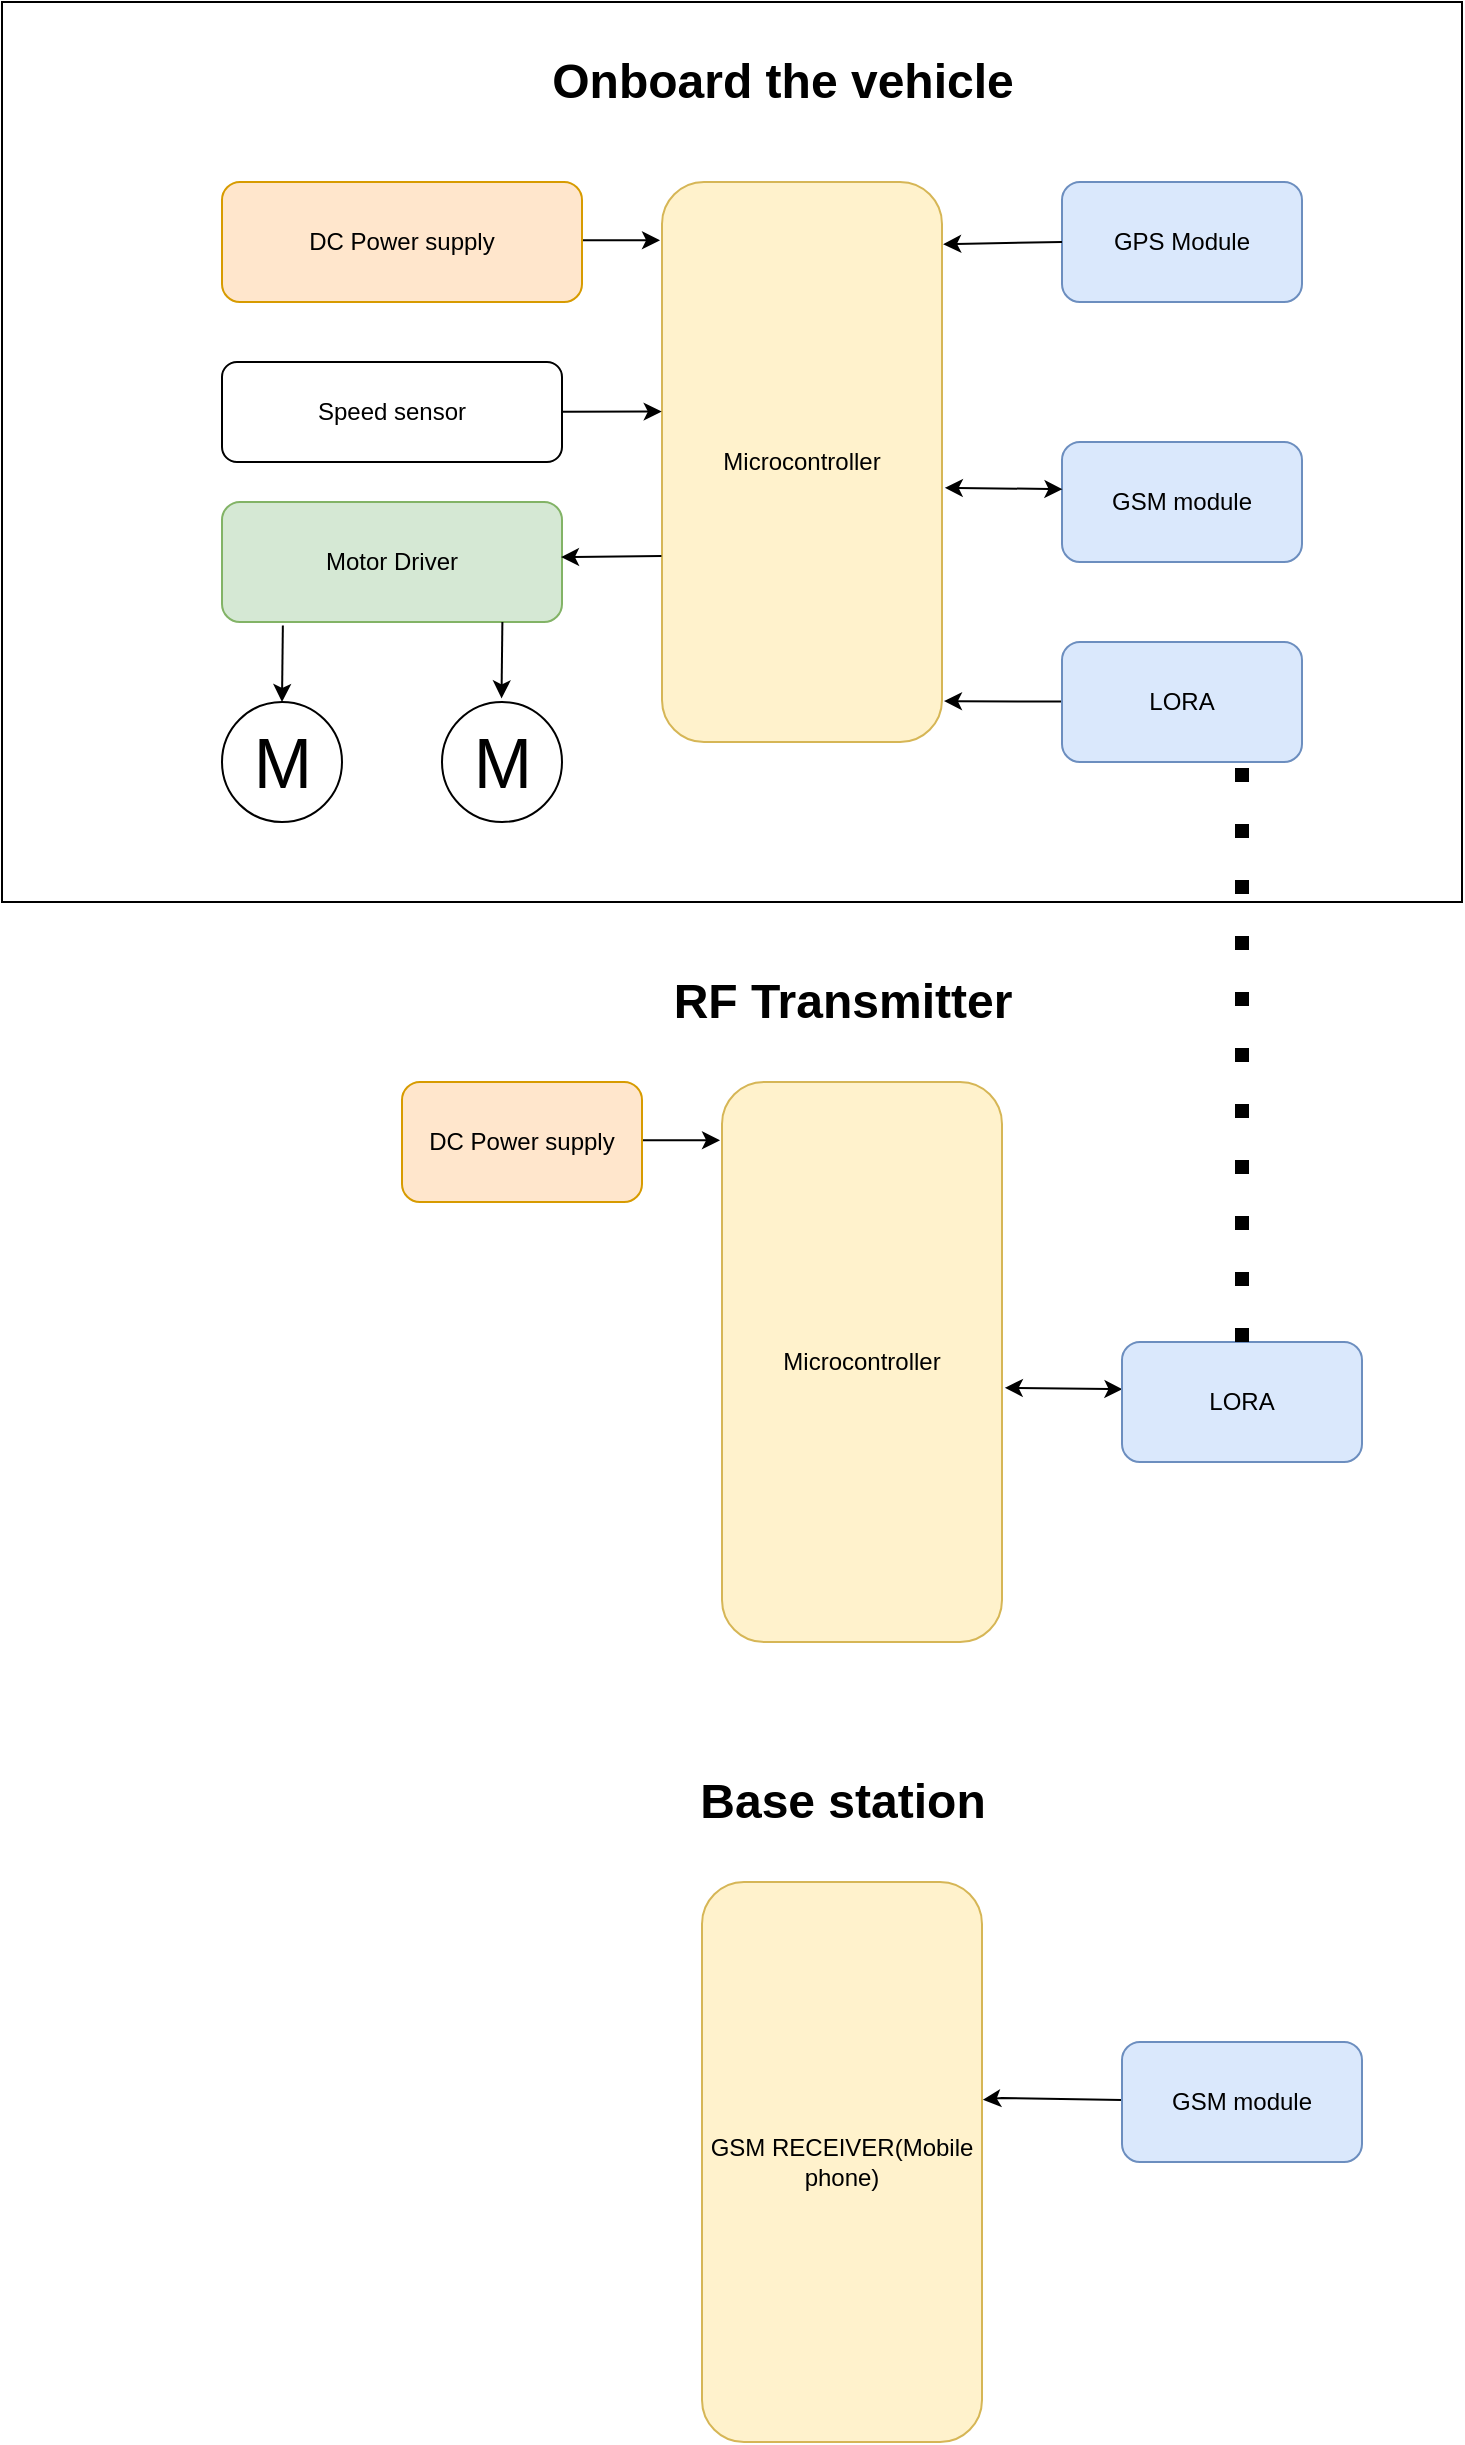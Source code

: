 <mxfile version="20.8.16" type="device"><diagram name="Page-1" id="_-3IYH4y42GmPc7glquS"><mxGraphModel dx="1114" dy="674" grid="1" gridSize="10" guides="1" tooltips="1" connect="1" arrows="1" fold="1" page="1" pageScale="1" pageWidth="850" pageHeight="1100" math="0" shadow="0"><root><mxCell id="0"/><mxCell id="1" parent="0"/><mxCell id="_z9HxD9MQnw3hB-W4rin-48" value="" style="whiteSpace=wrap;html=1;" vertex="1" parent="1"><mxGeometry x="70" y="100" width="730" height="450" as="geometry"/></mxCell><mxCell id="_z9HxD9MQnw3hB-W4rin-1" value="Microcontroller" style="rounded=1;whiteSpace=wrap;html=1;fillColor=#fff2cc;strokeColor=#d6b656;" vertex="1" parent="1"><mxGeometry x="400" y="190" width="140" height="280" as="geometry"/></mxCell><mxCell id="_z9HxD9MQnw3hB-W4rin-9" style="edgeStyle=orthogonalEdgeStyle;rounded=0;orthogonalLoop=1;jettySize=auto;html=1;entryX=-0.007;entryY=0.104;entryDx=0;entryDy=0;entryPerimeter=0;" edge="1" parent="1" source="_z9HxD9MQnw3hB-W4rin-2" target="_z9HxD9MQnw3hB-W4rin-1"><mxGeometry relative="1" as="geometry"><Array as="points"><mxPoint x="380" y="220"/></Array></mxGeometry></mxCell><mxCell id="_z9HxD9MQnw3hB-W4rin-2" value="DC Power supply" style="rounded=1;whiteSpace=wrap;html=1;fillColor=#ffe6cc;strokeColor=#d79b00;" vertex="1" parent="1"><mxGeometry x="180" y="190" width="180" height="60" as="geometry"/></mxCell><mxCell id="_z9HxD9MQnw3hB-W4rin-3" value="GPS Module" style="rounded=1;whiteSpace=wrap;html=1;fillColor=#dae8fc;strokeColor=#6c8ebf;" vertex="1" parent="1"><mxGeometry x="600" y="190" width="120" height="60" as="geometry"/></mxCell><mxCell id="_z9HxD9MQnw3hB-W4rin-4" value="GSM module" style="rounded=1;whiteSpace=wrap;html=1;fillColor=#dae8fc;strokeColor=#6c8ebf;" vertex="1" parent="1"><mxGeometry x="600" y="320" width="120" height="60" as="geometry"/></mxCell><mxCell id="_z9HxD9MQnw3hB-W4rin-5" value="Motor Driver" style="rounded=1;whiteSpace=wrap;html=1;fillColor=#d5e8d4;strokeColor=#82b366;" vertex="1" parent="1"><mxGeometry x="180" y="350" width="170" height="60" as="geometry"/></mxCell><mxCell id="_z9HxD9MQnw3hB-W4rin-7" value="M" style="verticalLabelPosition=middle;shadow=0;dashed=0;align=center;html=1;verticalAlign=middle;strokeWidth=1;shape=ellipse;aspect=fixed;fontSize=35;" vertex="1" parent="1"><mxGeometry x="180" y="450" width="60" height="60" as="geometry"/></mxCell><mxCell id="_z9HxD9MQnw3hB-W4rin-8" value="M" style="verticalLabelPosition=middle;shadow=0;dashed=0;align=center;html=1;verticalAlign=middle;strokeWidth=1;shape=ellipse;aspect=fixed;fontSize=35;" vertex="1" parent="1"><mxGeometry x="290" y="450" width="60" height="60" as="geometry"/></mxCell><mxCell id="_z9HxD9MQnw3hB-W4rin-13" value="" style="endArrow=classic;html=1;rounded=0;exitX=0;exitY=0.5;exitDx=0;exitDy=0;entryX=1.004;entryY=0.111;entryDx=0;entryDy=0;entryPerimeter=0;" edge="1" parent="1" source="_z9HxD9MQnw3hB-W4rin-3" target="_z9HxD9MQnw3hB-W4rin-1"><mxGeometry width="50" height="50" relative="1" as="geometry"><mxPoint x="330" y="450" as="sourcePoint"/><mxPoint x="380" y="400" as="targetPoint"/></mxGeometry></mxCell><mxCell id="_z9HxD9MQnw3hB-W4rin-14" value="" style="endArrow=classic;startArrow=classic;html=1;rounded=0;exitX=1.01;exitY=0.546;exitDx=0;exitDy=0;exitPerimeter=0;entryX=0.002;entryY=0.393;entryDx=0;entryDy=0;entryPerimeter=0;" edge="1" parent="1" source="_z9HxD9MQnw3hB-W4rin-1" target="_z9HxD9MQnw3hB-W4rin-4"><mxGeometry width="50" height="50" relative="1" as="geometry"><mxPoint x="620" y="360" as="sourcePoint"/><mxPoint x="670" y="310" as="targetPoint"/></mxGeometry></mxCell><mxCell id="_z9HxD9MQnw3hB-W4rin-15" value="" style="endArrow=classic;html=1;rounded=0;exitX=0.179;exitY=1.03;exitDx=0;exitDy=0;exitPerimeter=0;entryX=0.5;entryY=0;entryDx=0;entryDy=0;" edge="1" parent="1" source="_z9HxD9MQnw3hB-W4rin-5" target="_z9HxD9MQnw3hB-W4rin-7"><mxGeometry width="50" height="50" relative="1" as="geometry"><mxPoint x="235" y="490" as="sourcePoint"/><mxPoint x="285" y="440" as="targetPoint"/></mxGeometry></mxCell><mxCell id="_z9HxD9MQnw3hB-W4rin-16" value="" style="endArrow=classic;html=1;rounded=0;exitX=0.179;exitY=1.03;exitDx=0;exitDy=0;exitPerimeter=0;entryX=0.5;entryY=0;entryDx=0;entryDy=0;" edge="1" parent="1"><mxGeometry width="50" height="50" relative="1" as="geometry"><mxPoint x="320.19" y="410.0" as="sourcePoint"/><mxPoint x="319.76" y="448.2" as="targetPoint"/></mxGeometry></mxCell><mxCell id="_z9HxD9MQnw3hB-W4rin-17" value="" style="endArrow=classic;html=1;rounded=0;entryX=0.997;entryY=0.459;entryDx=0;entryDy=0;entryPerimeter=0;exitX=-0.002;exitY=0.668;exitDx=0;exitDy=0;exitPerimeter=0;" edge="1" parent="1" source="_z9HxD9MQnw3hB-W4rin-1" target="_z9HxD9MQnw3hB-W4rin-5"><mxGeometry width="50" height="50" relative="1" as="geometry"><mxPoint x="340" y="460" as="sourcePoint"/><mxPoint x="390" y="410" as="targetPoint"/></mxGeometry></mxCell><mxCell id="_z9HxD9MQnw3hB-W4rin-19" style="edgeStyle=none;rounded=0;orthogonalLoop=1;jettySize=auto;html=1;entryX=-0.001;entryY=0.41;entryDx=0;entryDy=0;entryPerimeter=0;" edge="1" parent="1" source="_z9HxD9MQnw3hB-W4rin-18" target="_z9HxD9MQnw3hB-W4rin-1"><mxGeometry relative="1" as="geometry"/></mxCell><mxCell id="_z9HxD9MQnw3hB-W4rin-18" value="Speed sensor" style="rounded=1;whiteSpace=wrap;html=1;" vertex="1" parent="1"><mxGeometry x="180" y="280" width="170" height="50" as="geometry"/></mxCell><mxCell id="_z9HxD9MQnw3hB-W4rin-20" value="Onboard the vehicle" style="text;strokeColor=none;fillColor=none;html=1;fontSize=24;fontStyle=1;verticalAlign=middle;align=center;" vertex="1" parent="1"><mxGeometry x="410" y="120" width="100" height="40" as="geometry"/></mxCell><mxCell id="_z9HxD9MQnw3hB-W4rin-21" value="Microcontroller" style="rounded=1;whiteSpace=wrap;html=1;fillColor=#fff2cc;strokeColor=#d6b656;" vertex="1" parent="1"><mxGeometry x="430" y="640" width="140" height="280" as="geometry"/></mxCell><mxCell id="_z9HxD9MQnw3hB-W4rin-22" style="edgeStyle=orthogonalEdgeStyle;rounded=0;orthogonalLoop=1;jettySize=auto;html=1;entryX=-0.007;entryY=0.104;entryDx=0;entryDy=0;entryPerimeter=0;" edge="1" parent="1" source="_z9HxD9MQnw3hB-W4rin-23" target="_z9HxD9MQnw3hB-W4rin-21"><mxGeometry relative="1" as="geometry"><Array as="points"><mxPoint x="410" y="670"/></Array></mxGeometry></mxCell><mxCell id="_z9HxD9MQnw3hB-W4rin-23" value="DC Power supply" style="rounded=1;whiteSpace=wrap;html=1;fillColor=#ffe6cc;strokeColor=#d79b00;" vertex="1" parent="1"><mxGeometry x="270" y="640" width="120" height="60" as="geometry"/></mxCell><mxCell id="_z9HxD9MQnw3hB-W4rin-30" value="" style="endArrow=classic;startArrow=classic;html=1;rounded=0;exitX=1.01;exitY=0.546;exitDx=0;exitDy=0;exitPerimeter=0;entryX=0.002;entryY=0.393;entryDx=0;entryDy=0;entryPerimeter=0;" edge="1" parent="1" source="_z9HxD9MQnw3hB-W4rin-21"><mxGeometry width="50" height="50" relative="1" as="geometry"><mxPoint x="650" y="810" as="sourcePoint"/><mxPoint x="630.24" y="793.58" as="targetPoint"/></mxGeometry></mxCell><mxCell id="_z9HxD9MQnw3hB-W4rin-36" value="RF Transmitter" style="text;strokeColor=none;fillColor=none;html=1;fontSize=24;fontStyle=1;verticalAlign=middle;align=center;" vertex="1" parent="1"><mxGeometry x="440" y="580" width="100" height="40" as="geometry"/></mxCell><mxCell id="_z9HxD9MQnw3hB-W4rin-40" style="edgeStyle=none;rounded=0;orthogonalLoop=1;jettySize=auto;html=1;entryX=1.007;entryY=0.927;entryDx=0;entryDy=0;entryPerimeter=0;" edge="1" parent="1" source="_z9HxD9MQnw3hB-W4rin-39" target="_z9HxD9MQnw3hB-W4rin-1"><mxGeometry relative="1" as="geometry"/></mxCell><mxCell id="_z9HxD9MQnw3hB-W4rin-39" value="LORA" style="rounded=1;whiteSpace=wrap;html=1;fillColor=#dae8fc;strokeColor=#6c8ebf;" vertex="1" parent="1"><mxGeometry x="600" y="420" width="120" height="60" as="geometry"/></mxCell><mxCell id="_z9HxD9MQnw3hB-W4rin-41" value="LORA" style="rounded=1;whiteSpace=wrap;html=1;fillColor=#dae8fc;strokeColor=#6c8ebf;" vertex="1" parent="1"><mxGeometry x="630" y="770" width="120" height="60" as="geometry"/></mxCell><mxCell id="_z9HxD9MQnw3hB-W4rin-42" value="Base station" style="text;strokeColor=none;fillColor=none;html=1;fontSize=24;fontStyle=1;verticalAlign=middle;align=center;" vertex="1" parent="1"><mxGeometry x="440" y="980" width="100" height="40" as="geometry"/></mxCell><mxCell id="_z9HxD9MQnw3hB-W4rin-43" value="GSM RECEIVER(Mobile phone)" style="rounded=1;whiteSpace=wrap;html=1;fillColor=#fff2cc;strokeColor=#d6b656;" vertex="1" parent="1"><mxGeometry x="420" y="1040" width="140" height="280" as="geometry"/></mxCell><mxCell id="_z9HxD9MQnw3hB-W4rin-45" style="edgeStyle=none;rounded=0;orthogonalLoop=1;jettySize=auto;html=1;entryX=1.003;entryY=0.389;entryDx=0;entryDy=0;entryPerimeter=0;" edge="1" parent="1" source="_z9HxD9MQnw3hB-W4rin-44" target="_z9HxD9MQnw3hB-W4rin-43"><mxGeometry relative="1" as="geometry"><Array as="points"><mxPoint x="570" y="1148"/></Array></mxGeometry></mxCell><mxCell id="_z9HxD9MQnw3hB-W4rin-44" value="GSM module" style="rounded=1;whiteSpace=wrap;html=1;fillColor=#dae8fc;strokeColor=#6c8ebf;" vertex="1" parent="1"><mxGeometry x="630" y="1120" width="120" height="60" as="geometry"/></mxCell><mxCell id="_z9HxD9MQnw3hB-W4rin-47" value="" style="endArrow=none;dashed=1;html=1;dashPattern=1 3;strokeWidth=7;rounded=0;entryX=0.75;entryY=1;entryDx=0;entryDy=0;" edge="1" parent="1" source="_z9HxD9MQnw3hB-W4rin-41" target="_z9HxD9MQnw3hB-W4rin-39"><mxGeometry width="50" height="50" relative="1" as="geometry"><mxPoint x="440" y="710" as="sourcePoint"/><mxPoint x="490" y="660" as="targetPoint"/></mxGeometry></mxCell></root></mxGraphModel></diagram></mxfile>